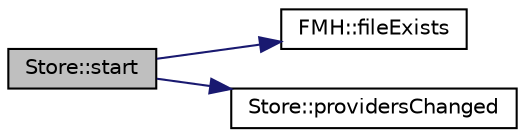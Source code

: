 digraph "Store::start"
{
 // INTERACTIVE_SVG=YES
 // LATEX_PDF_SIZE
  edge [fontname="Helvetica",fontsize="10",labelfontname="Helvetica",labelfontsize="10"];
  node [fontname="Helvetica",fontsize="10",shape=record];
  rankdir="LR";
  Node179 [label="Store::start",height=0.2,width=0.4,color="black", fillcolor="grey75", style="filled", fontcolor="black",tooltip=" "];
  Node179 -> Node180 [color="midnightblue",fontsize="10",style="solid",fontname="Helvetica"];
  Node180 [label="FMH::fileExists",height=0.2,width=0.4,color="black", fillcolor="white", style="filled",URL="$namespace_f_m_h.html#a96fb85b0283389ba71e8a20daeab400f",tooltip=" "];
  Node179 -> Node181 [color="midnightblue",fontsize="10",style="solid",fontname="Helvetica"];
  Node181 [label="Store::providersChanged",height=0.2,width=0.4,color="black", fillcolor="white", style="filled",URL="$class_store.html#ae8f9a228a54db71b2421c3b04fe00161",tooltip=" "];
}
